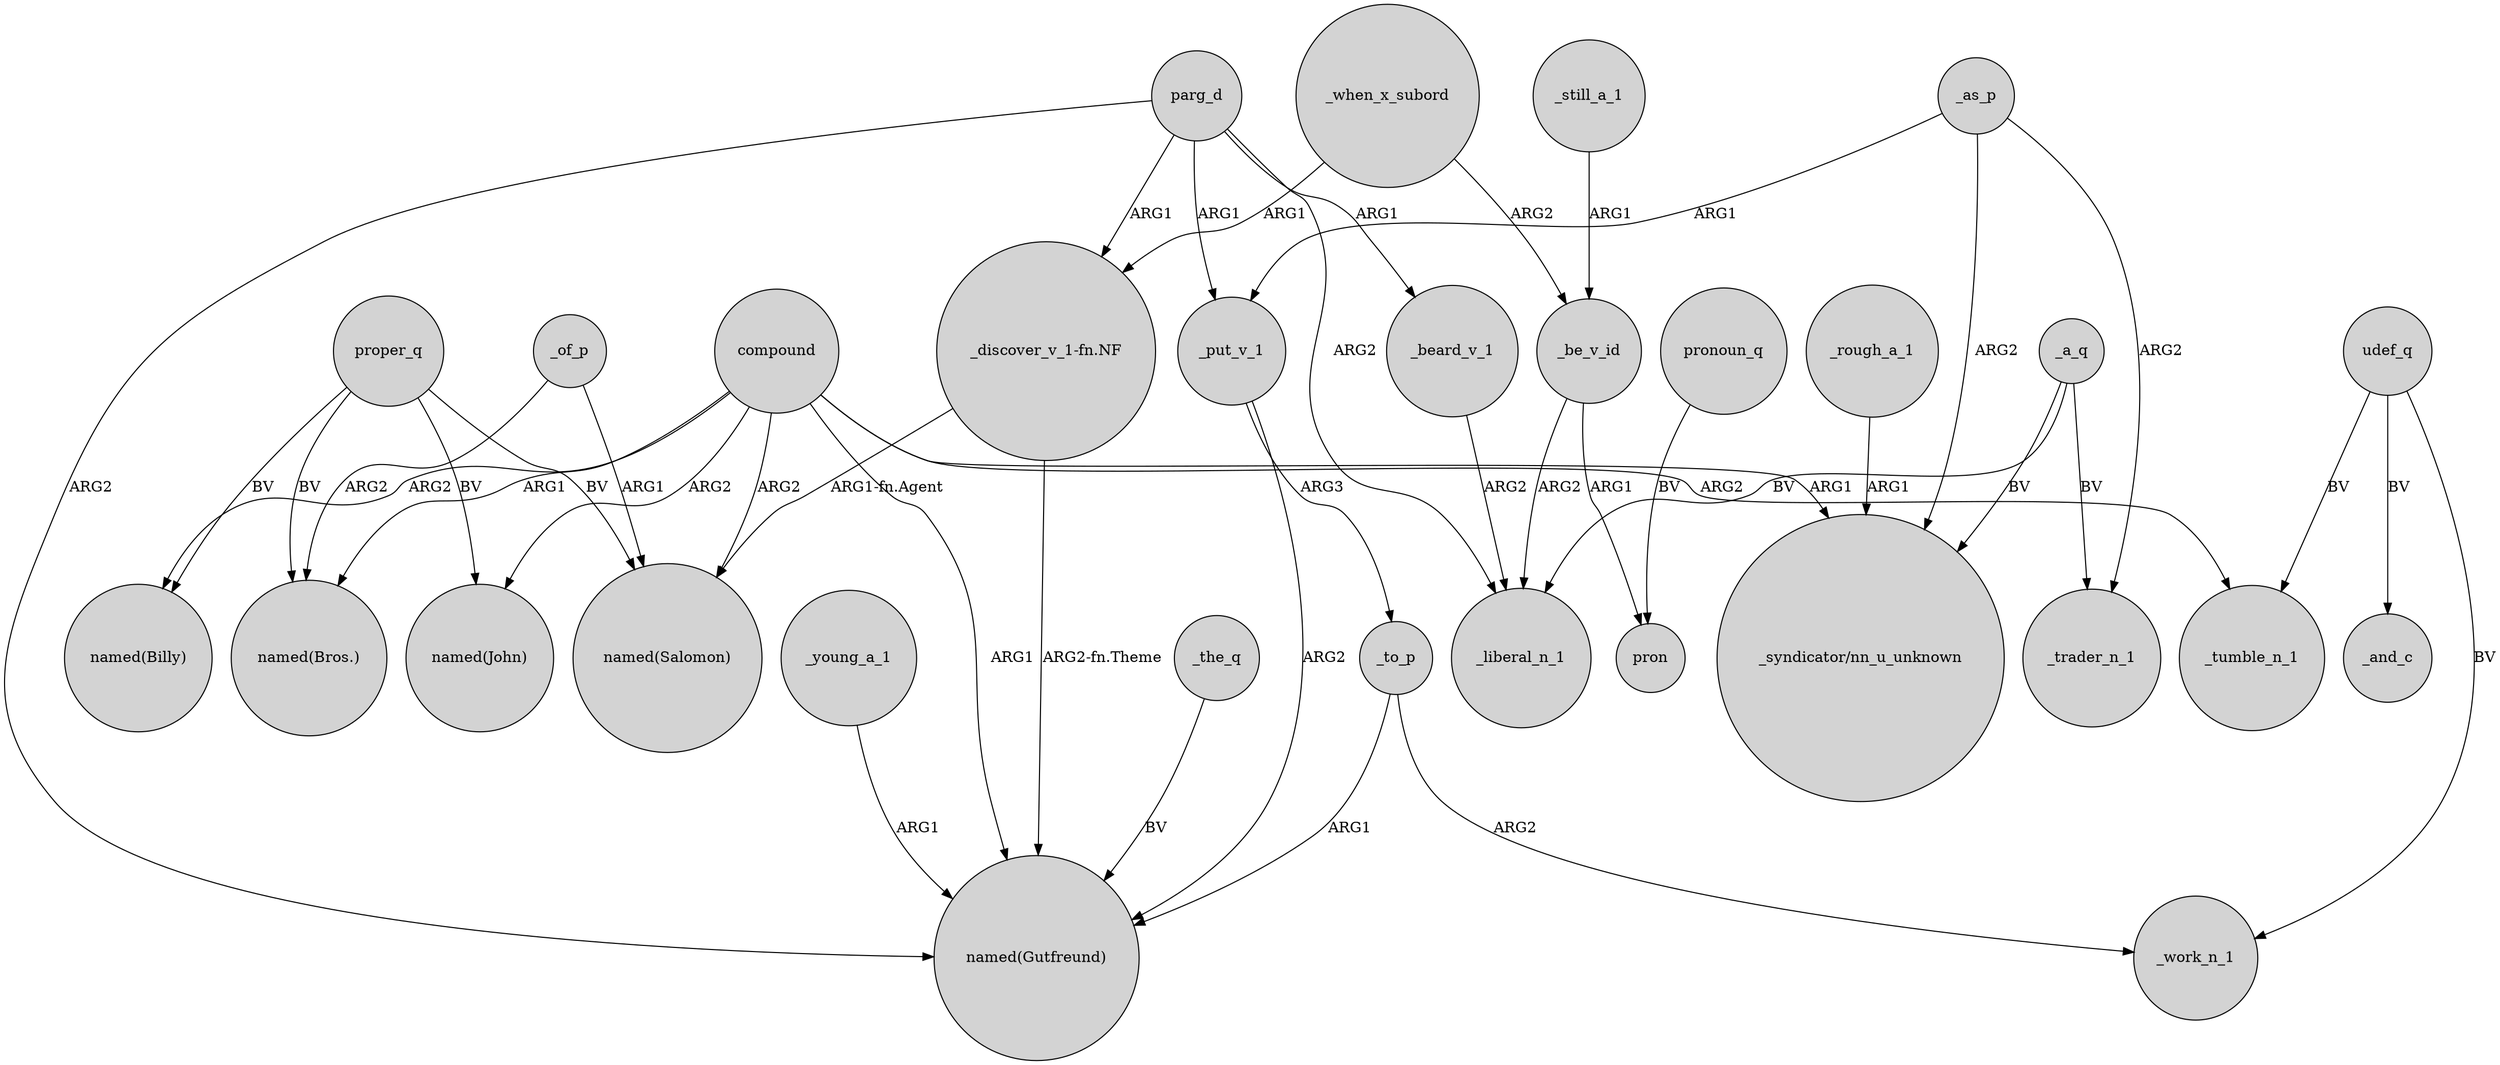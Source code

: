 digraph {
	node [shape=circle style=filled]
	compound -> "named(John)" [label=ARG2]
	_young_a_1 -> "named(Gutfreund)" [label=ARG1]
	compound -> "named(Billy)" [label=ARG2]
	"_discover_v_1-fn.NF" -> "named(Salomon)" [label="ARG1-fn.Agent"]
	_of_p -> "named(Salomon)" [label=ARG1]
	_still_a_1 -> _be_v_id [label=ARG1]
	_as_p -> "_syndicator/nn_u_unknown" [label=ARG2]
	proper_q -> "named(Billy)" [label=BV]
	_rough_a_1 -> "_syndicator/nn_u_unknown" [label=ARG1]
	parg_d -> _beard_v_1 [label=ARG1]
	parg_d -> "named(Gutfreund)" [label=ARG2]
	"_discover_v_1-fn.NF" -> "named(Gutfreund)" [label="ARG2-fn.Theme"]
	compound -> "_syndicator/nn_u_unknown" [label=ARG1]
	_to_p -> "named(Gutfreund)" [label=ARG1]
	_when_x_subord -> "_discover_v_1-fn.NF" [label=ARG1]
	_be_v_id -> pron [label=ARG1]
	_put_v_1 -> "named(Gutfreund)" [label=ARG2]
	_beard_v_1 -> _liberal_n_1 [label=ARG2]
	proper_q -> "named(Bros.)" [label=BV]
	udef_q -> _tumble_n_1 [label=BV]
	pronoun_q -> pron [label=BV]
	compound -> "named(Bros.)" [label=ARG1]
	compound -> "named(Gutfreund)" [label=ARG1]
	proper_q -> "named(Salomon)" [label=BV]
	_when_x_subord -> _be_v_id [label=ARG2]
	_as_p -> _trader_n_1 [label=ARG2]
	_a_q -> _trader_n_1 [label=BV]
	compound -> _tumble_n_1 [label=ARG2]
	parg_d -> _liberal_n_1 [label=ARG2]
	_a_q -> "_syndicator/nn_u_unknown" [label=BV]
	_the_q -> "named(Gutfreund)" [label=BV]
	compound -> "named(Salomon)" [label=ARG2]
	_be_v_id -> _liberal_n_1 [label=ARG2]
	_to_p -> _work_n_1 [label=ARG2]
	_of_p -> "named(Bros.)" [label=ARG2]
	_as_p -> _put_v_1 [label=ARG1]
	parg_d -> "_discover_v_1-fn.NF" [label=ARG1]
	proper_q -> "named(John)" [label=BV]
	udef_q -> _and_c [label=BV]
	parg_d -> _put_v_1 [label=ARG1]
	_put_v_1 -> _to_p [label=ARG3]
	_a_q -> _liberal_n_1 [label=BV]
	udef_q -> _work_n_1 [label=BV]
}
